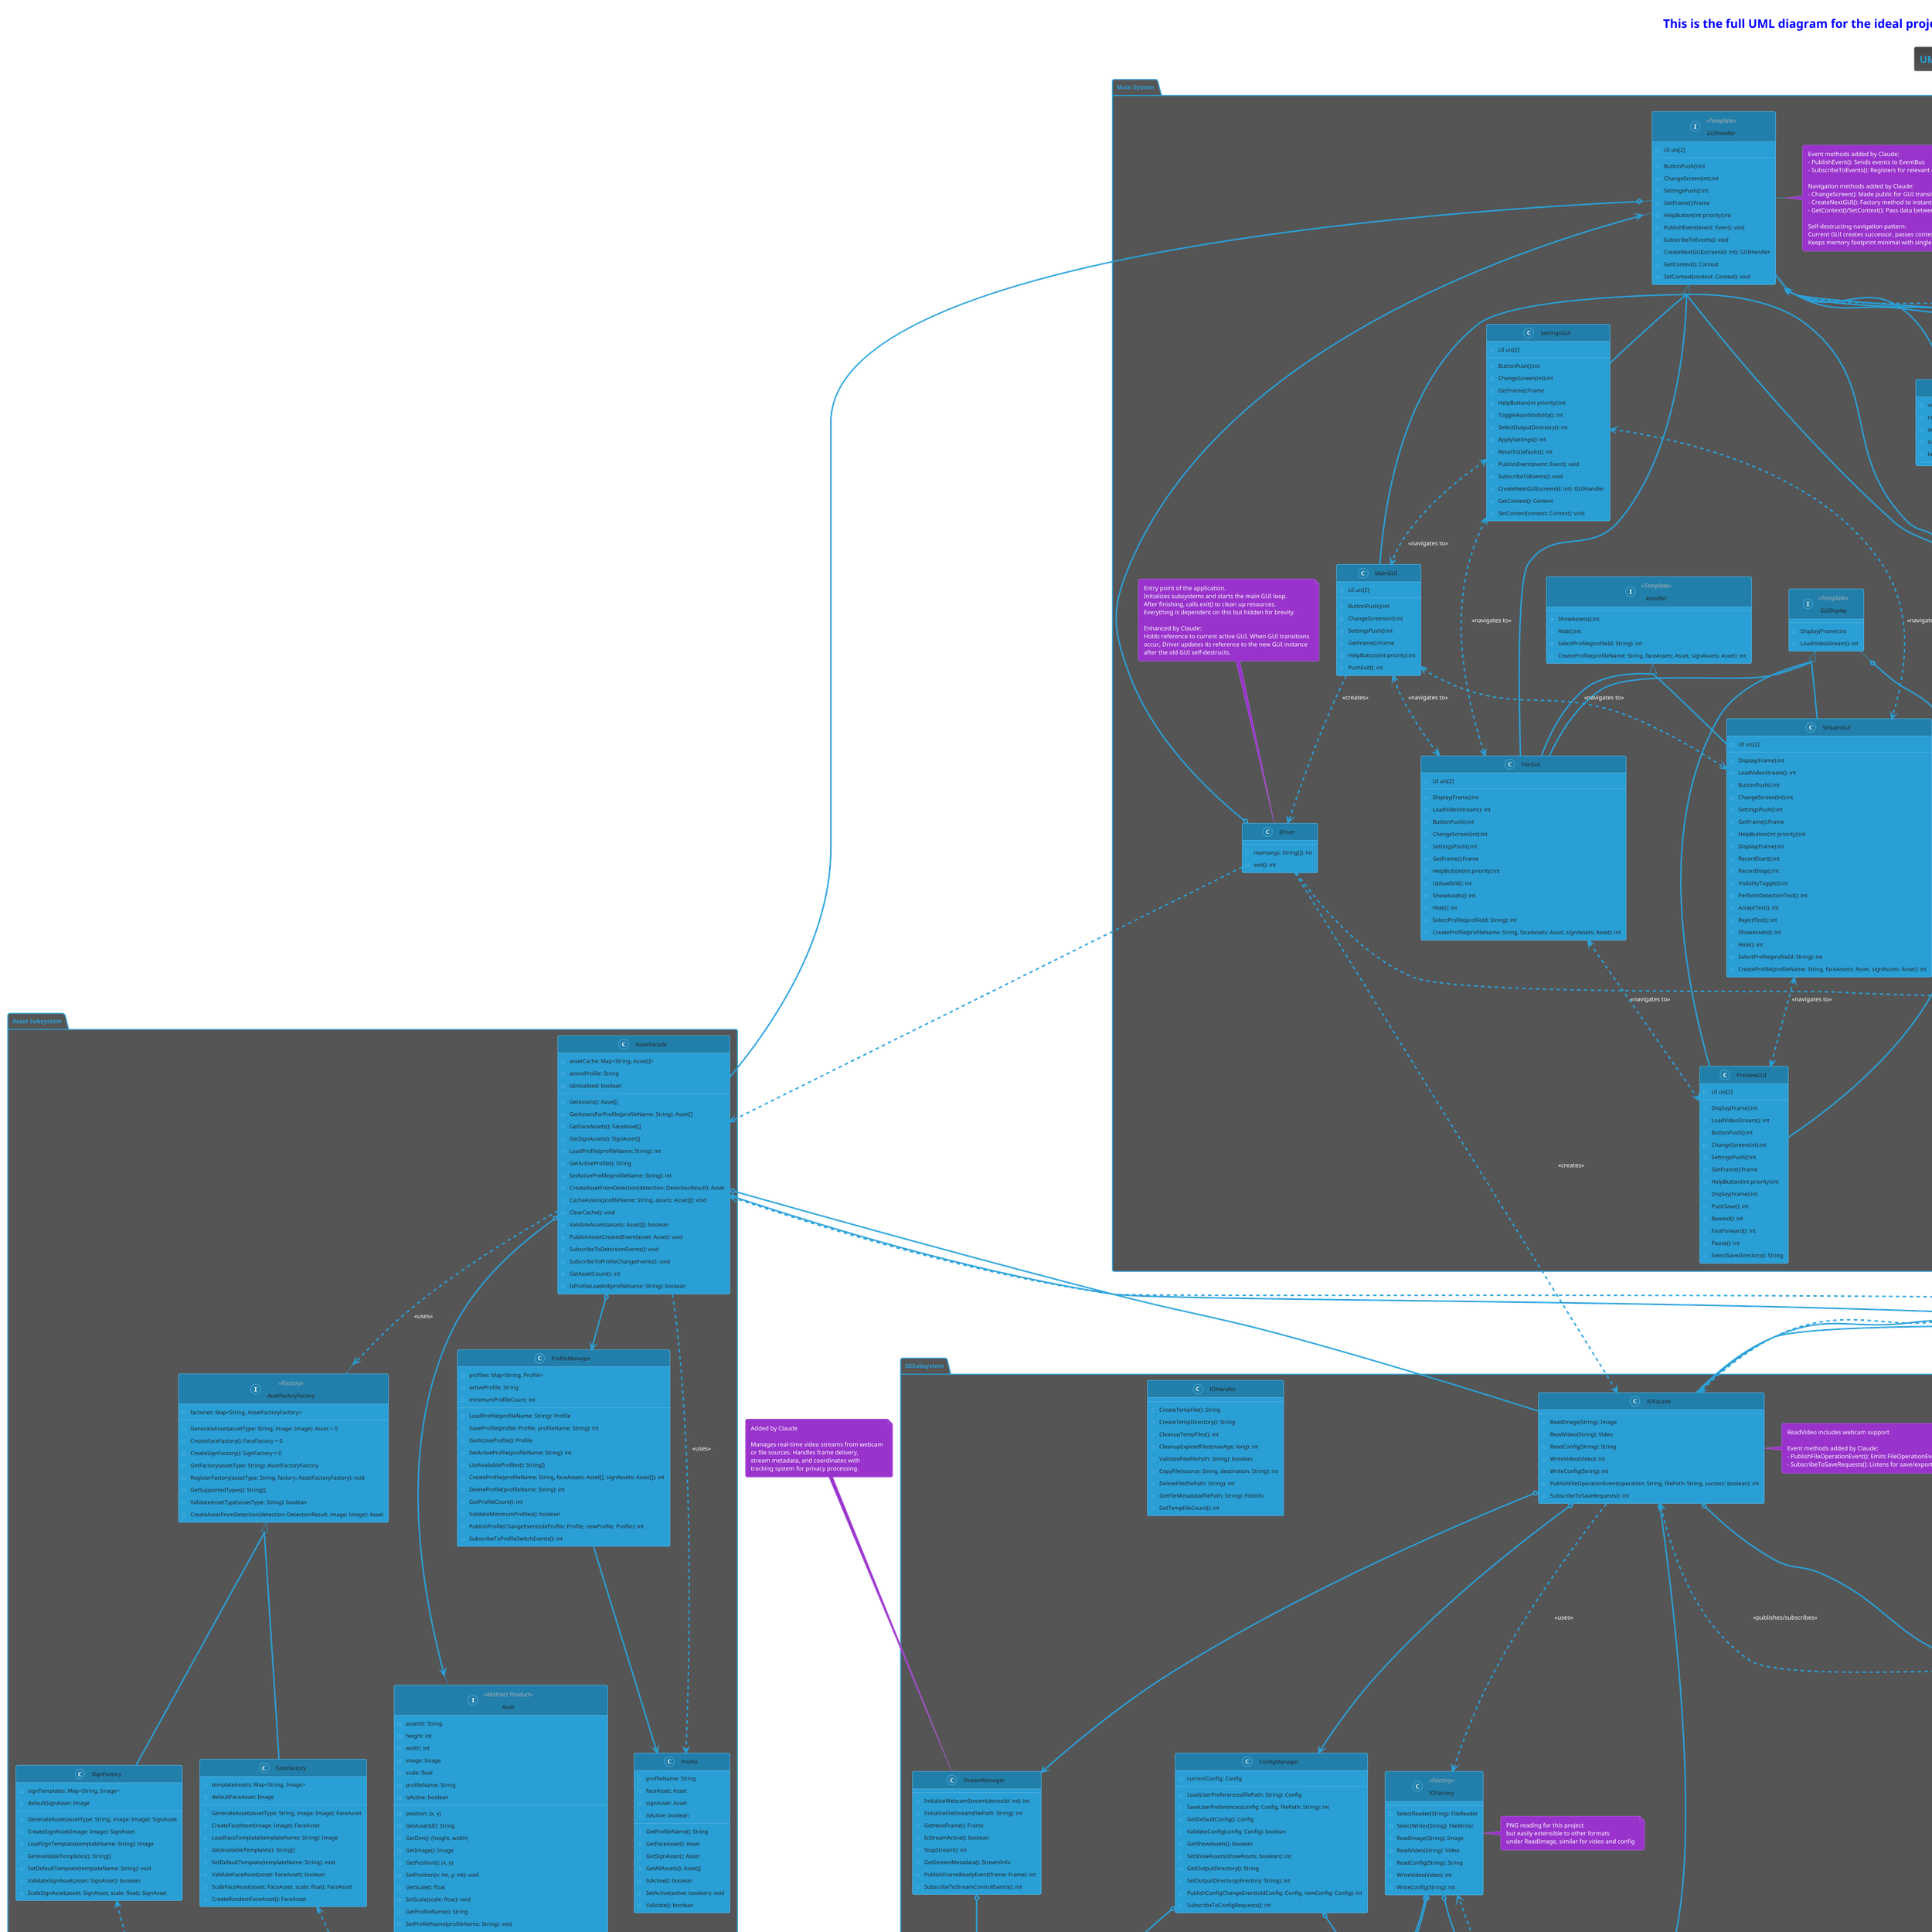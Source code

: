 @startuml
!theme cyborg
skinparam groupInheritance 2
title UML Class Diagram
center header
<b><size:24><color:blue>This is the full UML diagram for the ideal project, much will likely be cut as implementation progresses.</color></size></b>
endheader
package "Main System"{
    class Driver {
        +main(args: String[]): int
        -exit(): int
    }
    note top of Driver
        Entry point of the application.
        Initializes subsystems and starts the main GUI loop.
        After finishing, calls exit() to clean up resources.
        Everything is dependent on this but hidden for brevity.

        Enhanced by Claude:
        Holds reference to current active GUI. When GUI transitions
        occur, Driver updates its reference to the new GUI instance
        after the old GUI self-destructs.
    end note

    class Context {
        +videoPath: String
        +recordingPath: String
        +activeProfile: String
        +isRecording: boolean
        +lastUploadPath: String
    }
    interface AssetBar <<Template>>{
        +ShowAssets():int
        +Hide():int
        +SelectProfile(profileId: String): int
        +CreateProfile(profileName: String, faceAssets: Asset, signAssets: Asset): int
    }
    interface GUIHandler <<Template>>{
        -UI uis[2]
        +ButtonPush():int
        +ChangeScreen(int):int
        +SettingsPush():int
        +GetFrame():Frame
        +HelpButton(int priority):int
        +PublishEvent(event: Event): void
        +SubscribeToEvents(): void
        +CreateNextGUI(screenId: int): GUIHandler
        +GetContext(): Context
        +SetContext(context: Context): void
    }
    note right of GUIHandler
        Event methods added by Claude:
        - PublishEvent(): Sends events to EventBus
        - SubscribeToEvents(): Registers for relevant events

        Navigation methods added by Claude:
        - ChangeScreen(): Made public for GUI transitions
        - CreateNextGUI(): Factory method to instantiate next screen
        - GetContext()/SetContext(): Pass data between screens

        Self-destructing navigation pattern:
        Current GUI creates successor, passes context, then destructs.
        Keeps memory footprint minimal with single active GUI.
    end note
    interface GUIDisplay <<Template>>{
        +Display(Frame):int
        +LoadVideoStream(): int
    }
    class FileGUI{
        +Display(Frame):int 
        +LoadVideoStream(): int
        -UI uis[2]
        +ButtonPush():int
        -ChangeScreen(int):int
        +SettingsPush():int
        +GetFrame():Frame
        +HelpButton(int priority):int
        +UploadVid(): int
        +ShowAssets(): int
        +Hide(): int
        +SelectProfile(profileId: String): int
        +CreateProfile(profileName: String, faceAssets: Asset, signAssets: Asset): int
    }
    class MainGUI {
        -UI uis[2]
        +ButtonPush():int
        -ChangeScreen(int):int
        +SettingsPush():int
        +GetFrame():Frame
        +HelpButton(int priority):int
        +PushExit(): int
    }
    Class StreamGUI{
        +Display(Frame):int
        +LoadVideoStream(): int
        -UI uis[2]
        +ButtonPush():int
        -ChangeScreen(int):int
        +SettingsPush():int
        +GetFrame():Frame
        +HelpButton(int priority):int
        +Display(Frame):int
        +RecordStart():int
        +RecordStop():int
        +VisibilityToggle():int
        +PerformDetectionTest(): int
        +AcceptTest(): int
        +RejectTest(): int
        +ShowAssets(): int
        +Hide(): int
        +SelectProfile(profileId: String): int
        +CreateProfile(profileName: String, faceAssets: Asset, signAssets: Asset): int
    }
    class PreviewGUI{
        +Display(Frame):int
        +LoadVideoStream(): int
        -UI uis[2]
        +ButtonPush():int
        -ChangeScreen(int):int
        +SettingsPush():int
        +GetFrame():Frame
        +HelpButton(int priority):int
        +Display(Frame):int
        +PushSave(): int
        +Rewind(): int
        +FastForward(): int
        +Pause(): int
        +SelectSaveDirectory(): String
    }
    class SettingsGUI{
        -UI uis[2]
        +ButtonPush():int
        -ChangeScreen(int):int
        +GetFrame():Frame
        +HelpButton(int priority):int
        +ToggleAssetVisibility(): int
        +SelectOutputDirectory(): int
        +ApplySettings(): int
        +ResetToDefaults(): int
        +PublishEvent(event: Event): void
        +SubscribeToEvents(): void
        +CreateNextGUI(screenId: int): GUIHandler
        +GetContext(): Context
        +SetContext(context: Context): void
    }
}


package "Event System" {
    class EventBus {
        +Subscribe(eventType: String, handler: EventHandler): void
        +Unsubscribe(eventType: String, handler: EventHandler): void
        +Publish(event: Event): void
        -subscribers: Map<String, EventHandler[]>
        -eventQueue: Event[]
        -ProcessEvents(): void
    }

    interface Event {
        +GetType(): String
        +GetTimestamp(): long
        +GetData(): Object
    }

    class RecordingEvent {
        +GetType(): String
        +GetTimestamp(): long
        +GetData(): Object
        -isStarting: boolean
    }

    class ObjectDetectedEvent {
        +GetType(): String
        +GetTimestamp(): long
        +GetData(): Object
        -bbox: (xcoord,ycoord,height,width)
        -confidence: float
    }

    class AssetCreatedEvent {
        +GetType(): String
        +GetTimestamp(): long
        +GetData(): Object
        -asset: Asset
    }

    class FileOperationEvent {
        +GetType(): String
        +GetTimestamp(): long
        +GetData(): Object
        -operation: String
        -filePath: String
        -success: boolean
    }

    class ProfileChangeEvent {
        +GetType(): String
        +GetTimestamp(): long
        +GetData(): Object
        -oldProfile: Profile
        -newProfile: Profile
    }
    note right of ProfileChangeEvent
        Added by Claude: Missing from Event System

        Emitted when user switches between asset profiles.
        Mentioned in CLAUDE.md but not present in original UML.

        Usage:
        - IOFacade publishes when loading profile from file
        - AssetFacade subscribes to update active assets
        - GUIHandler subscribes to refresh display

        Enables coordinated profile switching across subsystems.
    end note

}
note top of "Event System"
    Event System Package - Added by Claude

    Implements publish-subscribe pattern to enable
    decoupled communication between subsystems.
    Components can publish events and subscribe to
    events they care about without direct references.

    Personal note: Essentially, each subsystem subscribes
    to events they're dependent on. When an event occurs,
    the relevant subsystem is notified via its handler and they
    can take appropriate action. 
end note

note bottom of AssetCreatedEvent
    Fired when new assets are generated.
    Allows GUI to update display and tracking
    to associate assets with detections.
end note

note bottom of FileOperationEvent
    Covers all file I/O operations including
    video saves, config updates, and asset exports.
    Provides success/failure feedback.
end note

package "Asset Subsystem"{
    class AssetFacade{
        -assetCache: Map<String, Asset[]>
        -activeProfile: String
        -isInitialized: boolean
        +GetAssets(): Asset[]
        +GetAssetsForProfile(profileName: String): Asset[]
        +GetFaceAssets(): FaceAsset[]
        +GetSignAssets(): SignAsset[]
        +LoadProfile(profileName: String): int
        +GetActiveProfile(): String
        +SetActiveProfile(profileName: String): int
        +CreateAssetFromDetection(detection: DetectionResult): Asset
        +CacheAssets(profileName: String, assets: Asset[]): void
        +ClearCache(): void
        +ValidateAssets(assets: Asset[]): boolean
        +PublishAssetCreatedEvent(asset: Asset): void
        +SubscribeToDetectionEvents(): void
        +SubscribeToProfileChangeEvents(): void
        +GetAssetCount(): int
        +IsProfileLoaded(profileName: String): boolean
    }

    class Profile{
        +profileName: String
        +faceAsset: Asset
        +signAsset: Asset
        +isActive: boolean
        +GetProfileName(): String
        +GetFaceAsset(): Asset
        +GetSignAsset(): Asset
        +GetAllAssets(): Asset[]
        +IsActive(): boolean
        +SetActive(active: boolean): void
        +Validate(): boolean
    }

    class ProfileManager{
        -profiles: Map<String, Profile>
        -activeProfile: String
        -minimumProfileCount: int
        +LoadProfile(profileName: String): Profile
        +SaveProfile(profile: Profile, profileName: String): int
        +GetActiveProfile(): Profile
        +SetActiveProfile(profileName: String): int
        +ListAvailableProfiles(): String[]
        +CreateProfile(profileName: String, faceAssets: Asset[], signAssets: Asset[]): int
        +DeleteProfile(profileName: String): int
        +GetProfileCount(): int
        +ValidateMinimumProfiles(): boolean
        +PublishProfileChangeEvent(oldProfile: Profile, newProfile: Profile): int
        +SubscribeToProfileSwitchEvents(): int
    }

    interface AssetFactoryFactory<<Factory>>{
        -factories: Map<String, AssetFactoryFactory>
        +GenerateAsset(assetType: String, image: Image): Asset = 0
        +CreateFaceFactory(): FaceFactory = 0
        +CreateSignFactory(): SignFactory = 0
        +GetFactory(assetType: String): AssetFactoryFactory
        +RegisterFactory(assetType: String, factory: AssetFactoryFactory): void
        +GetSupportedTypes(): String[]
        +ValidateAssetType(assetType: String): boolean
        +CreateAssetFromDetection(detection: DetectionResult, image: Image): Asset
    }
    class FaceFactory{
        -templateAssets: Map<String, Image>
        -defaultFaceAsset: Image
        +GenerateAsset(assetType: String, image: Image): FaceAsset
        +CreateFaceAsset(image: Image): FaceAsset
        +LoadFaceTemplate(templateName: String): Image
        +GetAvailableTemplates(): String[]
        +SetDefaultTemplate(templateName: String): void
        +ValidateFaceAsset(asset: FaceAsset): boolean
        +ScaleFaceAsset(asset: FaceAsset, scale: float): FaceAsset
        +CreateRandomFaceAsset(): FaceAsset
    }
    class SignFactory{
        -signTemplates: Map<String, Image>
        -defaultSignAsset: Image
        +GenerateAsset(assetType: String, image: Image): SignAsset
        +CreateSignAsset(image: Image): SignAsset
        +LoadSignTemplate(templateName: String): Image
        +GetAvailableTemplates(): String[]
        +SetDefaultTemplate(templateName: String): void
        +ValidateSignAsset(asset: SignAsset): boolean
        +ScaleSignAsset(asset: SignAsset, scale: float): SignAsset
    }
    interface Asset<<Abstract Product>>{
        -assetId: String
        -height: int
        -width: int
        -image: Image
        -position: (x, y)
        -scale: float
        -profileName: String
        -isActive: boolean
        +GetAssetId(): String
        +GetDim(): (height, width)
        +GetImage(): Image
        +GetPosition(): (x, y)
        +SetPosition(x: int, y: int): void
        +GetScale(): float
        +SetScale(scale: float): void
        +GetProfileName(): String
        +SetProfileName(profileName: String): void
        +IsActive(): boolean
        +SetActive(active: boolean): void
        +Render(targetFrame: Frame, bbox: (xcoord, ycoord, width, height)): Frame = 0
        +Validate(): boolean = 0
    }
    class FaceAsset{
        -assetId: String
        -height: int
        -width: int
        -image: Image
        -position: (x, y)
        -scale: float
        -profileName: String
        -isActive: boolean
        -faceDetectionId: int
        -overlayType: String
        +GetAssetId(): String
        +GetDim(): (height, width)
        +GetImage(): Image
        +GetPosition(): (x, y)
        +SetPosition(x: int, y: int): void
        +GetScale(): float
        +SetScale(scale: float): void
        +GetProfileName(): String
        +SetProfileName(profileName: String): void
        +IsActive(): boolean
        +SetActive(active: boolean): void
        +Render(targetFrame: Frame, bbox: (xcoord, ycoord, width, height)): Frame
        +Validate(): boolean
        +GetFaceDetectionId(): int
        +SetFaceDetectionId(detectionId: int): void
        +GetOverlayType(): String
        +SetOverlayType(overlayType: String): void
        +FitToFace(faceBbox: (xcoord, ycoord, width, height)): void
    }
    class SignAsset{
        -assetId: String
        -height: int
        -width: int
        -image: Image
        -position: (x, y)
        -scale: float
        -profileName: String
        -isActive: boolean
        +GetAssetId(): String
        +GetDim(): (height, width)
        +GetImage(): Image
        +GetPosition(): (x, y)
        +SetPosition(x: int, y: int): void
        +GetScale(): float
        +SetScale(scale: float): void
        +GetProfileName(): String
        +SetProfileName(profileName: String): void
        +IsActive(): boolean
        +SetActive(active: boolean): void
        +Render(targetFrame: Frame, bbox: (xcoord, ycoord, width, height)): Frame
        +Validate(): boolean
    }
}
package "Tracking subsystem" {
    class TrackingFacade{
        -privacyMode: boolean
        -lastPersonDetectionTime: long
        -privacyTimeout: long
        +GetBBox(): (xcoord,ycoord,height,width)
        -TrackingPipeline(): int
        +PublishDetectionEvent(bbox: BoundingBox, confidence: float): void
        +SubscribeToRecordingEvents(): void
        -ProcessFrame(frame: Frame): DetectionResult[]
        -IsPersonDetected(): boolean
        -GetPersonCount(): int
        -ShouldBlackoutScreen(): boolean
        -EnablePrivacyMode(enable: boolean): void
        -SetPrivacyTimeout(timeout: long): void
        -GetTimeSinceLastPersonDetection(): long
        +StartTracking(): int
        +StopTracking(): int
        +ResetTracking(): int
    }
    class Transformations{
        -resizeTarget: (width, height)
        -normalizeEnabled: boolean
        +Preprocess(frame: Frame): Frame
        +ResizeFrame(frame: Frame, width: int, height: int): Frame
        +NormalizeFrame(frame: Frame): Frame
        +SetResizeTarget(width: int, height: int): void
        +GetResizeTarget(): (width, height)
        +EnableNormalization(enable: boolean): void
        +IsNormalizationEnabled(): boolean
    }
    class ObjectDetector{
        -confidenceThreshold: float
        -maxDetections: int
        +Detect(frame: Frame): DetectionResult[]
        -DetectPersons(frame: Frame): DetectionResult[]
        -DetectSigns(frame: Frame): DetectionResult[]
        +IsPersonDetected(frame: Frame): boolean
        +GetPersonCount(frame: Frame): int
        +SetConfidenceThreshold(threshold: float): void
        +GetConfidenceThreshold(): float
        +SetMaxDetections(max: int): void
        +GetMaxDetections(): int
        +ValidateDetection(result: DetectionResult): boolean
    }
    class ObjectTracker{
        -trackers: Map<int, Tracker>
        -nextTrackerId: int
        -maxTrackers: int
        +InitializeTracker(frame: Frame, bbox: (xcoord,ycoord,height,width)): int
        +AddTracker(bbox: (xcoord,ycoord,height,width)): int
        +UpdateTracker(frame: Frame): (xcoord,ycoord,height,width)[]
        +UpdateAllTrackers(frame: Frame): Map<int, (xcoord,ycoord,height,width)>
        +GetTrackerCount(): int
        +GetActiveTrackerCount(): int
        +GetTrackerResults(): (xcoord,ycoord,height,width)[]
        +GetTrackerById(trackerId: int): (xcoord,ycoord,height,width)
        +RemoveTracker(trackerId: int): int
        +Reset(): int
        +IsTrackerActive(trackerId: int): boolean
        +SetMaxTrackers(max: int): void
        +AssociateDetectionsToTrackers(detections: DetectionResult[]): Map<int, DetectionResult>
    }
    class DetectionResult{
        -objectId: int
        -className: String
        -confidence: float
        -bbox: (xcoord, ycoord, width, height)
        -timestamp: long
        -trackerId: int
        +GetObjectId(): int
        +GetClassName(): String
        +GetConfidence(): float
        +GetBoundingBox(): (xcoord, ycoord, width, height)
        +GetTimestamp(): long
        +GetTrackerId(): int
        +SetTrackerId(trackerId: int): void
        +IsValid(): boolean
        +GetArea(): float
        +GetCenterPoint(): (x, y)
    }
    class ModelManager{
        -currentModel: Model
        -modelPath: String
        -isLoaded: boolean
        -logger: Logger
        +LoadModel(modelPath: String, level: int): int
        +LoadModelParams(configPath: String): int
        +GetModel(): Model
        +IsModelLoaded(): boolean
        +UnloadModel(): int
        +GetModelPath(): String
        +LogInfo(message: String): void
        +LogError(message: String): void
        +ValidateModel(modelPath: String): boolean
        +GetModelVersion(): String
    } 
    class Filter{
        -confidenceThreshold: float
        -minArea: float
        -maxArea: float
        +FilterByConfidence(results: DetectionResult[], threshold: float): DetectionResult[]
        +FilterByArea(results: DetectionResult[], minArea: float, maxArea: float): DetectionResult[]
        +RemoveDuplicates(results: DetectionResult[]): DetectionResult[]
        +ValidateDetections(results: DetectionResult[]): DetectionResult[]
        +SetConfidenceThreshold(threshold: float): void
        +GetConfidenceThreshold(): float
        +SetAreaLimits(minArea: float, maxArea: float): void
        +GetAreaLimits(): (minArea: float, maxArea: float)
    }

    class PoseDetector{
        -poseThreshold: float
        -supportedPoses: String[]
        +DetectPose(frame: Frame): PoseType
        +GetPoseType(detection: DetectionResult): PoseType
        +ValidatePose(pose: PoseType): boolean
        +GetSupportedPoses(): String[]
        +SetPoseThreshold(threshold: float): void
    }
}

package "IOSubsystem" {
    class IOFacade{
        +ReadImage(String): Image
        +ReadVideo(String): Video
        +ReadConfig(String): String
        +WriteVideo(Video): int
        +WriteConfig(String): int
        +PublishFileOperationEvent(operation: String, filePath: String, success: boolean): int
        +SubscribeToSaveRequests(): int
    }
    note right of IOFacade
        ReadVideo includes webcam support

        Event methods added by Claude:
        - PublishFileOperationEvent(): Emits FileOperationEvent for I/O operations
        - SubscribeToSaveRequests(): Listens for save/export requests from GUI
    end note
    class FileReader<<Interface>>{
        +Read(filePath: String): Data = 0
        +Validate(filePath: String): boolean = 0
        +GetFileSize(filePath: String): long = 0
    }
    class FileWriter<<Interface>>{
        +Write(data: Data, filePath: String): int = 0
        +ValidateOutput(filePath: String): boolean = 0
        +GetWriteStatus(): int = 0
    }
    note right of FileReader
        Interface methods enhanced by Claude:
        - Read(): Now includes proper parameters and return types
        - Validate(): File format validation before reading
        - GetFileSize(): For progress tracking and memory management
    end note
    note right of FileWriter
        Interface methods enhanced by Claude:
        - Write(): Proper data and filepath parameters with status return
        - ValidateOutput(): Verify successful write operations
        - GetWriteStatus(): Monitor write progress for large files
    end note
    class IOFactory<<Factory>>{
        -SelectReader(String): FileReader
        -SelectWriter(String): FileWriter
        +ReadImage(String): Image
        +ReadVideo(String): Video
        +ReadConfig(String): String
        +WriteVideo(Video): int
        +WriteConfig(String): int
    }
    note right of IOFactory
        PNG reading for this project
        but easily extensible to other formats
        under ReadImage, similar for video and config
    end note
    class PNGReader{
        +Read(filePath: String): Image
        +Validate(filePath: String): boolean
        +GetFileSize(filePath: String): long
        +GetImageDimensions(filePath: String): (width, height)
    }
    class MP4Reader{
        +Read(filePath: String): Video
        +Validate(filePath: String): boolean
        +GetFileSize(filePath: String): long
        +GetVideoMetadata(filePath: String): VideoInfo
    }
    class WebCamReader{
        +Read(deviceId: int): Video
        +Validate(deviceId: int): boolean
        +GetFrameRate(): int
        +GetAvailableDevices(): int[]
    }
    class JSONReader{
        +Read(filePath: String): String
        +Validate(filePath: String): boolean
        +GetFileSize(filePath: String): long
        +Parse(jsonString: String): Config
    }
    class MP4Writer{
        +Write(data: Video, filePath: String): int
        +ValidateOutput(filePath: String): boolean
        +GetWriteStatus(): int
        +SetCompressionLevel(level: int): int
    }
    class JSONWriter{
        +Write(data: String, filePath: String): int
        +ValidateOutput(filePath: String): boolean
        +GetWriteStatus(): int
        +FormatJSON(data: Config): String
    }

    class Config <<singleton>>{
        +showAssets: boolean
        +outputDirectory: String
        +Validate(): boolean
    }

    class ConfigManager{
        -currentConfig: Config
        +LoadUserPreferences(filePath: String): Config
        +SaveUserPreferences(config: Config, filePath: String): int
        +GetDefaultConfig(): Config
        +ValidateConfig(config: Config): boolean
        +GetShowAssets(): boolean
        +SetShowAssets(showAssets: boolean): int
        +GetOutputDirectory(): String
        +SetOutputDirectory(directory: String): int
        +PublishConfigChangeEvent(oldConfig: Config, newConfig: Config): int
        +SubscribeToConfigRequests(): int
    }



    class StreamManager{
        +InitializeWebcamStream(deviceId: int): int
        +InitializeFileStream(filePath: String): int
        +GetNextFrame(): Frame
        +IsStreamActive(): boolean
        +StopStream(): int
        +GetStreamMetadata(): StreamInfo
        +PublishFrameReadyEvent(frame: Frame): int
        +SubscribeToStreamControlEvents(): int
    }

    class IOHandler{
        +CreateTempFile(): String
        +CreateTempDirectory(): String
        +CleanupTempFiles(): int
        +CleanupExpiredFiles(maxAge: long): int
        +ValidateFile(filePath: String): boolean
        +CopyFile(source: String, destination: String): int
        +DeleteFile(filePath: String): int
        +GetFileMetadata(filePath: String): FileInfo
        +GetTempFileCount(): int
    }
    class ValidationService{
        +ValidateImageFormat(filePath: String): boolean
        +ValidateVideoFormat(filePath: String): boolean
        +ValidateConfigFormat(filePath: String): boolean
        +CheckFileIntegrity(filePath: String): boolean
        +GetSupportedFormats(): String[]
    }
}

note top of StreamManager
    Added by Claude

    Manages real-time video streams from webcam
    or file sources. Handles frame delivery,
    stream metadata, and coordinates with
    tracking system for privacy processing.
end note



package "VideoSingleton" {
    class video{
        -UniqueEnforcer(): boolean
    }
}
/'Relations'/
/'Event System Relations - Real-Time Bidirectional'/
    Event <|-- RecordingEvent
    Event <|-- ObjectDetectedEvent
    Event <|-- AssetCreatedEvent
    Event <|-- FileOperationEvent
    Event <|-- ProfileChangeEvent

    /' Bidirectional for parallel publish-subscribe '/
    GUIHandler <..> EventBus: <<publishes/subscribes>>
    TrackingFacade <..> EventBus: <<publishes/subscribes>>
    AssetFacade <..> EventBus: <<publishes/subscribes>>
    IOFacade <..> EventBus: <<publishes/subscribes>>

    /' Aggregations for EventBus ownership '/
    GUIHandler o--> EventBus
    TrackingFacade o--> EventBus
    AssetFacade o--> EventBus
    IOFacade o--> EventBus

    note on link
        Bidirectional connections added by Claude for real-time parallel communication.

        Real-time bidirectional event communication.
        Components publish events AND subscribe concurrently.
        Used for async notifications (detections, state changes, file ops).

        Hybrid communication model:
        • Events: Async notifications and state changes
        • Aggregations: Sync queries (see Cross-subsystem section)
    end note
/'Main'/
    Driver o--> GUIHandler
    GUIHandler --> Context

    GUIHandler<|-- FileGUI
    GUIHandler <|-- MainGUI
    GUIHandler <|-- StreamGUI
    GUIHandler <|-- PreviewGUI
    GUIHandler <|-- SettingsGUI

    GUIDisplay <|-- FileGUI
    GUIDisplay <|-- StreamGUI
    GUIDisplay <|-- PreviewGUI

    AssetBar <|-- FileGUI
    AssetBar <|-- StreamGUI


    MainGUI ..> Driver: <<creates>>
    MainGUI <..> StreamGUI: <<navigates to>>
    MainGUI <..> FileGUI: <<navigates to>>

    SettingsGUI <..> MainGUI: <<navigates to>>
    SettingsGUI <..> StreamGUI: <<navigates to>>
    SettingsGUI <..> FileGUI: <<navigates to>>

    FileGUI <..> PreviewGUI: <<navigates to>>
    StreamGUI <..> PreviewGUI: <<navigates to>>
    
/'Tracking Subsystem'/
    TrackingFacade o--> Transformations
    TrackingFacade o--> ObjectDetector
    TrackingFacade o--> ObjectTracker
    TrackingFacade o--> DetectionResult
    TrackingFacade o--> ModelManager
    TrackingFacade o--> Filter
    TrackingFacade o--> PoseDetector
    
    ObjectDetector o--> ModelManager


/'Asset Subsystem'/
    AssetFactoryFactory <|-- FaceFactory
    AssetFactoryFactory <|-- SignFactory

    Asset <|-- FaceAsset
    Asset <|-- SignAsset

    AssetFacade ..> AssetFactoryFactory: <<uses>>

    FaceFactory <.. FaceAsset: <<created by>>
    SignFactory <.. SignAsset: <<created by>>

    AssetFacade o--> Asset
    AssetFacade o--> ProfileManager
    AssetFacade ..> Profile: <<uses>>

    ProfileManager --> Profile

/'IOSubsystem'/
    FileReader <|-- PNGReader
    FileReader <|-- MP4Reader
    FileReader <|-- JSONReader
    FileReader <|-- WebCamReader

    FileWriter <|-- JSONWriter
    FileWriter <|-- MP4Writer

    
    IOFacade o--> ConfigManager
    IOFacade o--> StreamManager
    IOFacade o--> Config

    ConfigManager o--> Config

    IOFactory o--> FileReader
    IOFactory o--> FileWriter
    IOFactory o--> ValidationService

    ConfigManager o--> ValidationService
    StreamManager o--> ValidationService

    IOFacade ..> IOFactory: <<uses>>
    JSONReader ..> IOFactory: <<created by>>
    
    note on link
        All reader/writers depend on
        factory for selection logic
        but hidden for brevity
    end note

/'VideoSingleton'/
    video ..> IOFacade

    TrackingFacade o--> video
    GUIDisplay o--> video

    note on link
        Video singleton for stream access.
        StreamManager connection hidden (accessed via IOFacade).
    end note

/'Cross-subsystem - Hybrid Communication'/
    /' Synchronous queries via aggregation '/
    GUIHandler o-- TrackingFacade: <<bidirectional quick queries>>
    GUIHandler o-- AssetFacade: <<bidirectional quick queries>>
    GUIHandler o-- IOFacade: <<bidirectional quick queries>>
    AssetFacade o-- IOFacade: <<bidirectional quick queries>>
    TrackingFacade o-- IOFacade: <<bidirectional quick queries>>


Driver ..> TrackingFacade: <<creates>>
Driver ..> AssetFacade: <<creates>>
Driver ..> IOFacade: <<creates>>
@enduml
